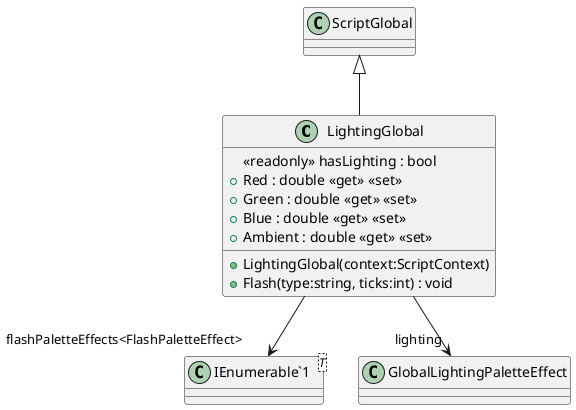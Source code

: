 @startuml
class LightingGlobal {
    <<readonly>> hasLighting : bool
    + LightingGlobal(context:ScriptContext)
    + Flash(type:string, ticks:int) : void
    + Red : double <<get>> <<set>>
    + Green : double <<get>> <<set>>
    + Blue : double <<get>> <<set>>
    + Ambient : double <<get>> <<set>>
}
class "IEnumerable`1"<T> {
}
ScriptGlobal <|-- LightingGlobal
LightingGlobal --> "flashPaletteEffects<FlashPaletteEffect>" "IEnumerable`1"
LightingGlobal --> "lighting" GlobalLightingPaletteEffect
@enduml
